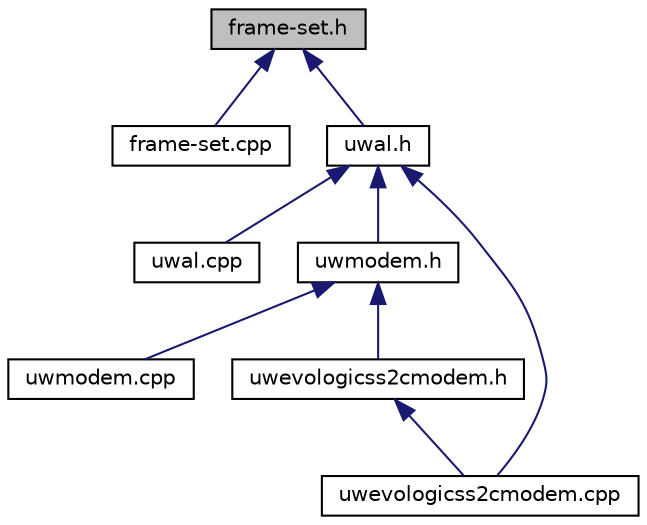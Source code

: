 digraph "frame-set.h"
{
 // LATEX_PDF_SIZE
  edge [fontname="Helvetica",fontsize="10",labelfontname="Helvetica",labelfontsize="10"];
  node [fontname="Helvetica",fontsize="10",shape=record];
  Node1 [label="frame-set.h",height=0.2,width=0.4,color="black", fillcolor="grey75", style="filled", fontcolor="black",tooltip="Header of the classes defining the frame elements (key and set) exploited by Uwal objects to reassebl..."];
  Node1 -> Node2 [dir="back",color="midnightblue",fontsize="10",style="solid",fontname="Helvetica"];
  Node2 [label="frame-set.cpp",height=0.2,width=0.4,color="black", fillcolor="white", style="filled",URL="$frame-set_8cpp.html",tooltip="Implementation of the classes defining the frame elements (key and set) exploited by Uwal objects to ..."];
  Node1 -> Node3 [dir="back",color="midnightblue",fontsize="10",style="solid",fontname="Helvetica"];
  Node3 [label="uwal.h",height=0.2,width=0.4,color="black", fillcolor="white", style="filled",URL="$uwal_8h.html",tooltip="Header of the main class that implements the adaptation layer between ns2/NS-Miracle and binary data ..."];
  Node3 -> Node4 [dir="back",color="midnightblue",fontsize="10",style="solid",fontname="Helvetica"];
  Node4 [label="uwal.cpp",height=0.2,width=0.4,color="black", fillcolor="white", style="filled",URL="$uwal_8cpp.html",tooltip="Implementation of the main class that implements the adaptation layer between ns2/NS-Miracle and bina..."];
  Node3 -> Node5 [dir="back",color="midnightblue",fontsize="10",style="solid",fontname="Helvetica"];
  Node5 [label="uwmodem.h",height=0.2,width=0.4,color="black", fillcolor="white", style="filled",URL="$uwmodem_8h.html",tooltip="Header of the main class that implements the general interface between DESERT and real acoustic modem..."];
  Node5 -> Node6 [dir="back",color="midnightblue",fontsize="10",style="solid",fontname="Helvetica"];
  Node6 [label="uwmodem.cpp",height=0.2,width=0.4,color="black", fillcolor="white", style="filled",URL="$uwmodem_8cpp.html",tooltip=" "];
  Node5 -> Node7 [dir="back",color="midnightblue",fontsize="10",style="solid",fontname="Helvetica"];
  Node7 [label="uwevologicss2cmodem.h",height=0.2,width=0.4,color="black", fillcolor="white", style="filled",URL="$uwevologicss2cmodem_8h.html",tooltip="Header of the main class that implements the drivers to manage the EvoLogics S2C line of devices...."];
  Node7 -> Node8 [dir="back",color="midnightblue",fontsize="10",style="solid",fontname="Helvetica"];
  Node8 [label="uwevologicss2cmodem.cpp",height=0.2,width=0.4,color="black", fillcolor="white", style="filled",URL="$uwevologicss2cmodem_8cpp.html",tooltip=" "];
  Node3 -> Node8 [dir="back",color="midnightblue",fontsize="10",style="solid",fontname="Helvetica"];
}
